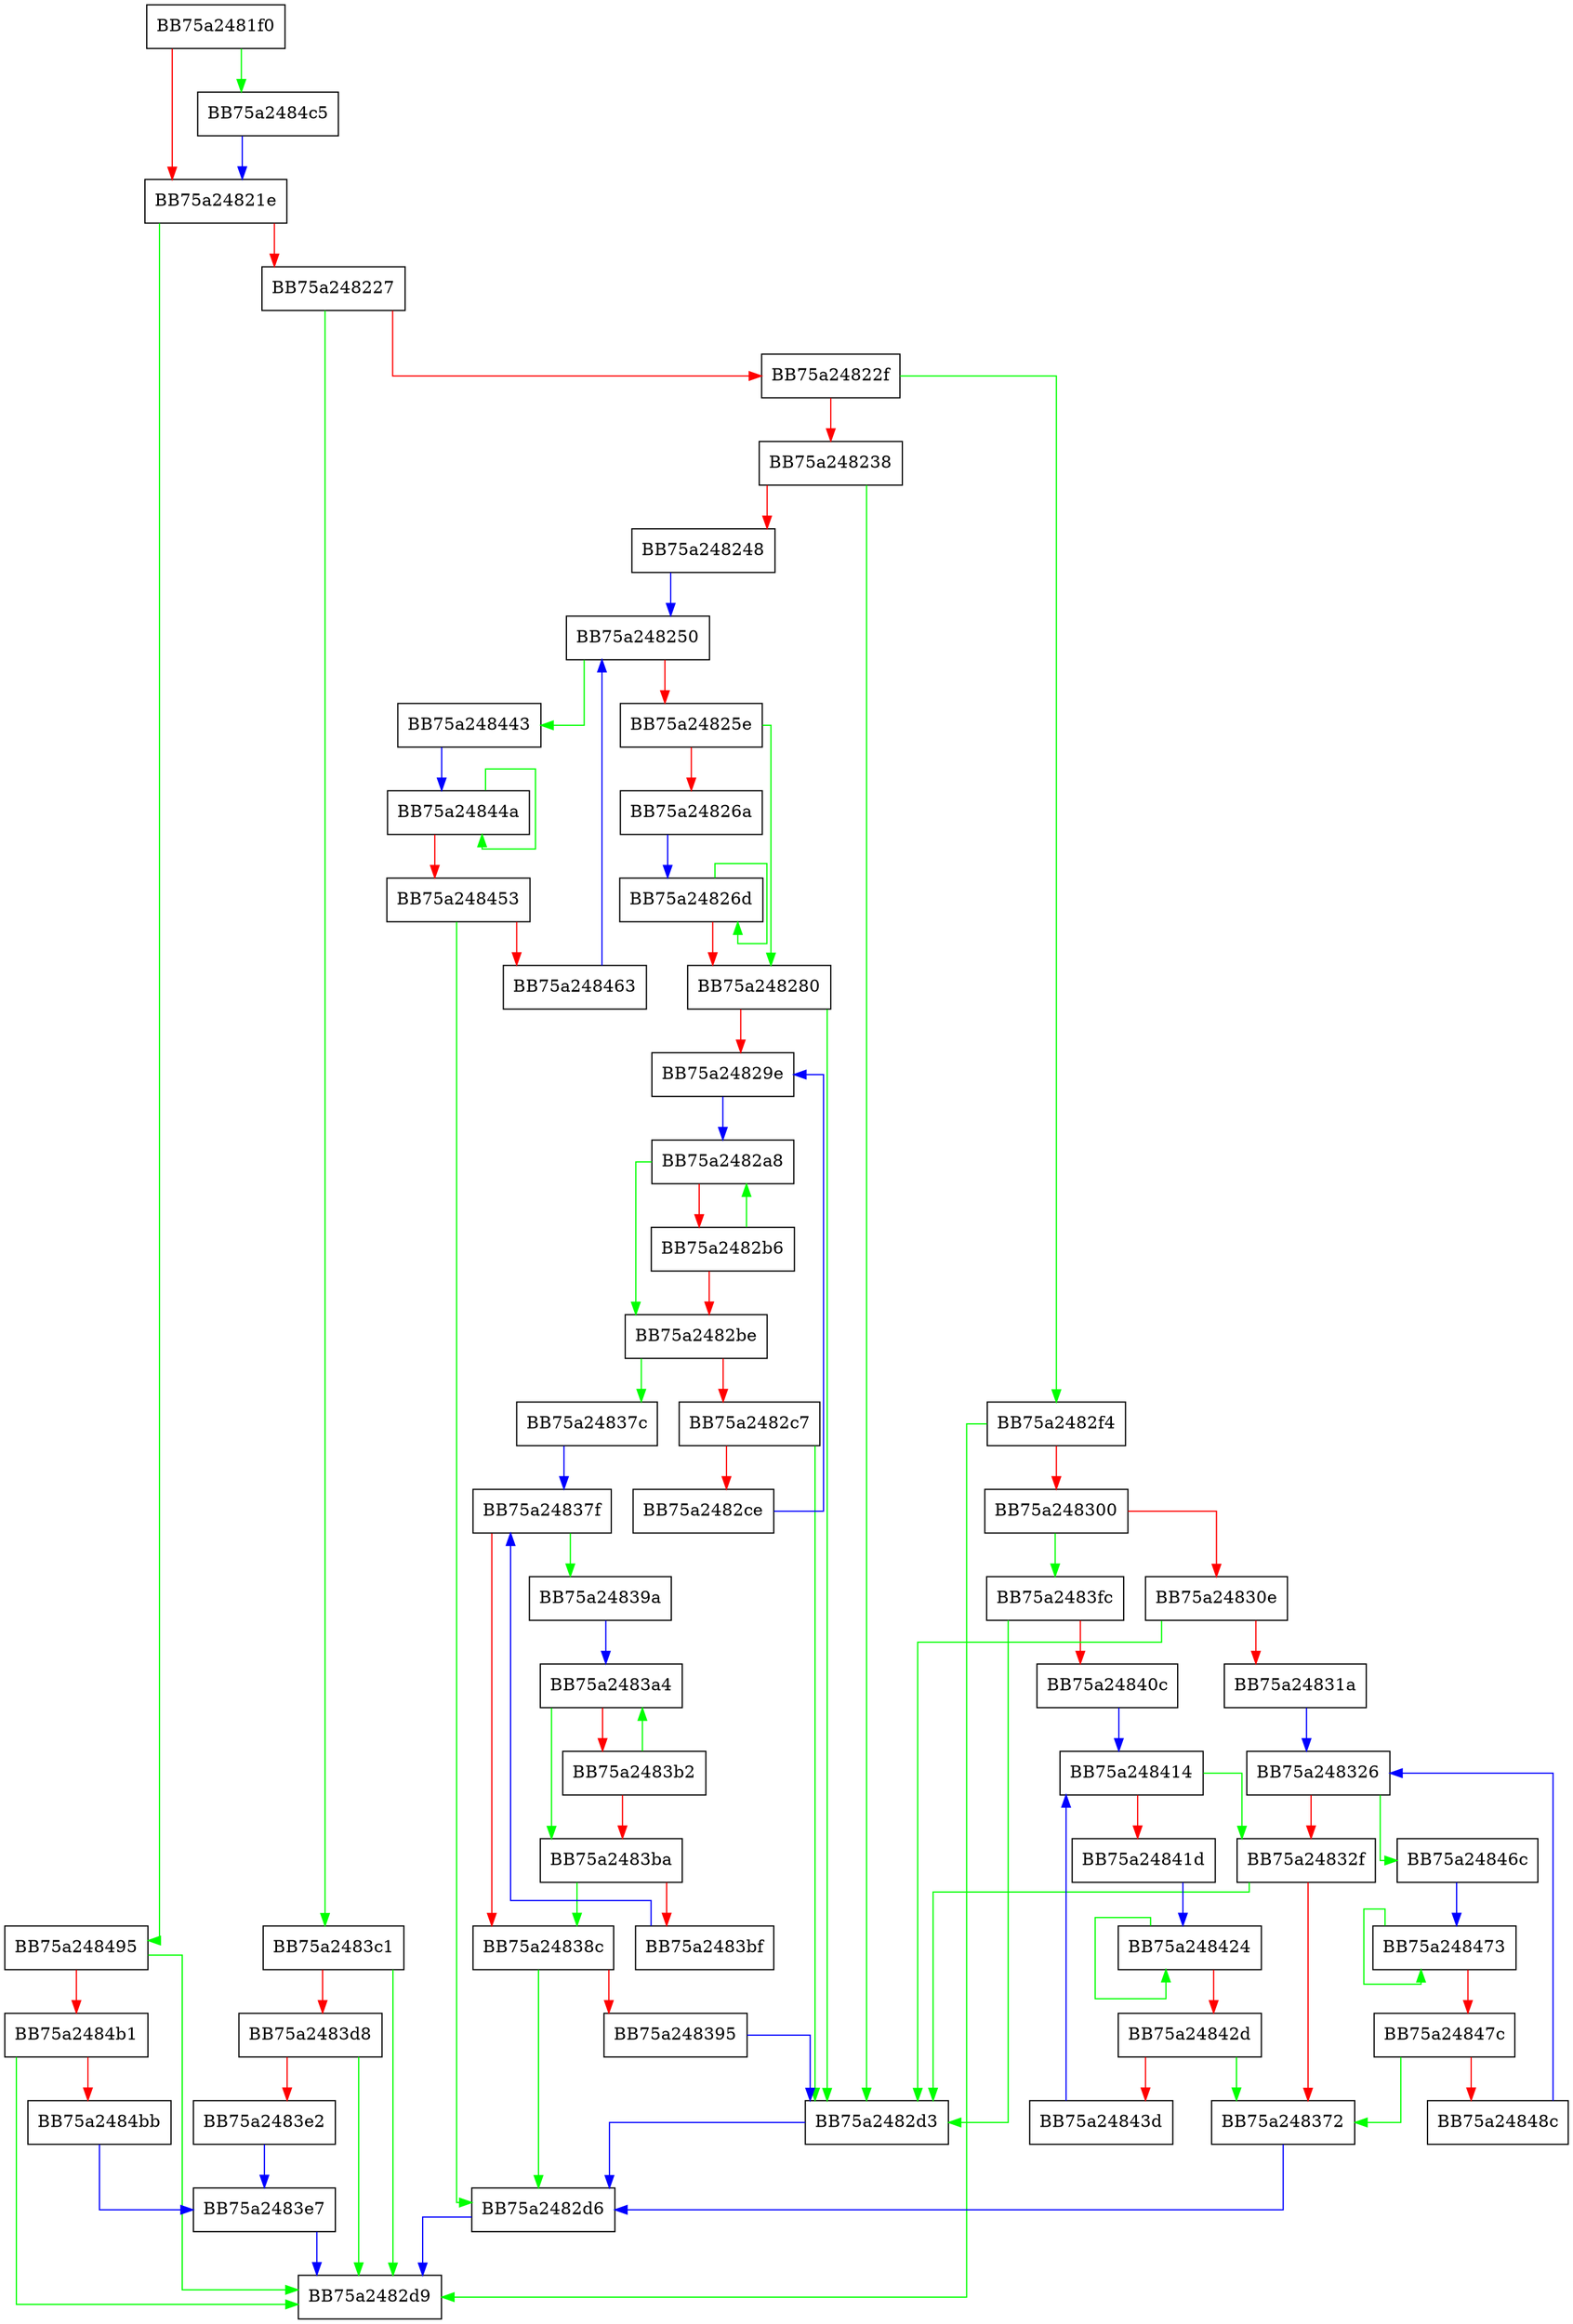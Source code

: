 digraph _Do_call {
  node [shape="box"];
  graph [splines=ortho];
  BB75a2481f0 -> BB75a2484c5 [color="green"];
  BB75a2481f0 -> BB75a24821e [color="red"];
  BB75a24821e -> BB75a248495 [color="green"];
  BB75a24821e -> BB75a248227 [color="red"];
  BB75a248227 -> BB75a2483c1 [color="green"];
  BB75a248227 -> BB75a24822f [color="red"];
  BB75a24822f -> BB75a2482f4 [color="green"];
  BB75a24822f -> BB75a248238 [color="red"];
  BB75a248238 -> BB75a2482d3 [color="green"];
  BB75a248238 -> BB75a248248 [color="red"];
  BB75a248248 -> BB75a248250 [color="blue"];
  BB75a248250 -> BB75a248443 [color="green"];
  BB75a248250 -> BB75a24825e [color="red"];
  BB75a24825e -> BB75a248280 [color="green"];
  BB75a24825e -> BB75a24826a [color="red"];
  BB75a24826a -> BB75a24826d [color="blue"];
  BB75a24826d -> BB75a24826d [color="green"];
  BB75a24826d -> BB75a248280 [color="red"];
  BB75a248280 -> BB75a2482d3 [color="green"];
  BB75a248280 -> BB75a24829e [color="red"];
  BB75a24829e -> BB75a2482a8 [color="blue"];
  BB75a2482a8 -> BB75a2482be [color="green"];
  BB75a2482a8 -> BB75a2482b6 [color="red"];
  BB75a2482b6 -> BB75a2482a8 [color="green"];
  BB75a2482b6 -> BB75a2482be [color="red"];
  BB75a2482be -> BB75a24837c [color="green"];
  BB75a2482be -> BB75a2482c7 [color="red"];
  BB75a2482c7 -> BB75a2482d3 [color="green"];
  BB75a2482c7 -> BB75a2482ce [color="red"];
  BB75a2482ce -> BB75a24829e [color="blue"];
  BB75a2482d3 -> BB75a2482d6 [color="blue"];
  BB75a2482d6 -> BB75a2482d9 [color="blue"];
  BB75a2482f4 -> BB75a2482d9 [color="green"];
  BB75a2482f4 -> BB75a248300 [color="red"];
  BB75a248300 -> BB75a2483fc [color="green"];
  BB75a248300 -> BB75a24830e [color="red"];
  BB75a24830e -> BB75a2482d3 [color="green"];
  BB75a24830e -> BB75a24831a [color="red"];
  BB75a24831a -> BB75a248326 [color="blue"];
  BB75a248326 -> BB75a24846c [color="green"];
  BB75a248326 -> BB75a24832f [color="red"];
  BB75a24832f -> BB75a2482d3 [color="green"];
  BB75a24832f -> BB75a248372 [color="red"];
  BB75a248372 -> BB75a2482d6 [color="blue"];
  BB75a24837c -> BB75a24837f [color="blue"];
  BB75a24837f -> BB75a24839a [color="green"];
  BB75a24837f -> BB75a24838c [color="red"];
  BB75a24838c -> BB75a2482d6 [color="green"];
  BB75a24838c -> BB75a248395 [color="red"];
  BB75a248395 -> BB75a2482d3 [color="blue"];
  BB75a24839a -> BB75a2483a4 [color="blue"];
  BB75a2483a4 -> BB75a2483ba [color="green"];
  BB75a2483a4 -> BB75a2483b2 [color="red"];
  BB75a2483b2 -> BB75a2483a4 [color="green"];
  BB75a2483b2 -> BB75a2483ba [color="red"];
  BB75a2483ba -> BB75a24838c [color="green"];
  BB75a2483ba -> BB75a2483bf [color="red"];
  BB75a2483bf -> BB75a24837f [color="blue"];
  BB75a2483c1 -> BB75a2482d9 [color="green"];
  BB75a2483c1 -> BB75a2483d8 [color="red"];
  BB75a2483d8 -> BB75a2482d9 [color="green"];
  BB75a2483d8 -> BB75a2483e2 [color="red"];
  BB75a2483e2 -> BB75a2483e7 [color="blue"];
  BB75a2483e7 -> BB75a2482d9 [color="blue"];
  BB75a2483fc -> BB75a2482d3 [color="green"];
  BB75a2483fc -> BB75a24840c [color="red"];
  BB75a24840c -> BB75a248414 [color="blue"];
  BB75a248414 -> BB75a24832f [color="green"];
  BB75a248414 -> BB75a24841d [color="red"];
  BB75a24841d -> BB75a248424 [color="blue"];
  BB75a248424 -> BB75a248424 [color="green"];
  BB75a248424 -> BB75a24842d [color="red"];
  BB75a24842d -> BB75a248372 [color="green"];
  BB75a24842d -> BB75a24843d [color="red"];
  BB75a24843d -> BB75a248414 [color="blue"];
  BB75a248443 -> BB75a24844a [color="blue"];
  BB75a24844a -> BB75a24844a [color="green"];
  BB75a24844a -> BB75a248453 [color="red"];
  BB75a248453 -> BB75a2482d6 [color="green"];
  BB75a248453 -> BB75a248463 [color="red"];
  BB75a248463 -> BB75a248250 [color="blue"];
  BB75a24846c -> BB75a248473 [color="blue"];
  BB75a248473 -> BB75a248473 [color="green"];
  BB75a248473 -> BB75a24847c [color="red"];
  BB75a24847c -> BB75a248372 [color="green"];
  BB75a24847c -> BB75a24848c [color="red"];
  BB75a24848c -> BB75a248326 [color="blue"];
  BB75a248495 -> BB75a2482d9 [color="green"];
  BB75a248495 -> BB75a2484b1 [color="red"];
  BB75a2484b1 -> BB75a2482d9 [color="green"];
  BB75a2484b1 -> BB75a2484bb [color="red"];
  BB75a2484bb -> BB75a2483e7 [color="blue"];
  BB75a2484c5 -> BB75a24821e [color="blue"];
}